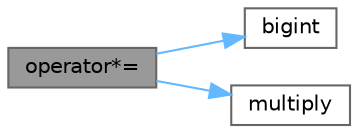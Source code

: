 digraph "operator*="
{
 // LATEX_PDF_SIZE
  bgcolor="transparent";
  edge [fontname=Helvetica,fontsize=10,labelfontname=Helvetica,labelfontsize=10];
  node [fontname=Helvetica,fontsize=10,shape=box,height=0.2,width=0.4];
  rankdir="LR";
  Node1 [id="Node000001",label="operator*=",height=0.2,width=0.4,color="gray40", fillcolor="grey60", style="filled", fontcolor="black",tooltip=" "];
  Node1 -> Node2 [id="edge1_Node000001_Node000002",color="steelblue1",style="solid",tooltip=" "];
  Node2 [id="Node000002",label="bigint",height=0.2,width=0.4,color="grey40", fillcolor="white", style="filled",URL="$classdetail_1_1bigint.html#abb5016ea4a2653cbd404be2004f8cdc1",tooltip=" "];
  Node1 -> Node3 [id="edge2_Node000001_Node000003",color="steelblue1",style="solid",tooltip=" "];
  Node3 [id="Node000003",label="multiply",height=0.2,width=0.4,color="grey40", fillcolor="white", style="filled",URL="$classdetail_1_1bigint.html#ab8eb82cd1ea7903d624cb4ca9a5e4809",tooltip=" "];
}
